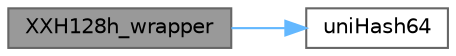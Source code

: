 digraph "XXH128h_wrapper"
{
 // LATEX_PDF_SIZE
  bgcolor="transparent";
  edge [fontname=Helvetica,fontsize=10,labelfontname=Helvetica,labelfontsize=10];
  node [fontname=Helvetica,fontsize=10,shape=box,height=0.2,width=0.4];
  rankdir="LR";
  Node1 [id="Node000001",label="XXH128h_wrapper",height=0.2,width=0.4,color="gray40", fillcolor="grey60", style="filled", fontcolor="black",tooltip=" "];
  Node1 -> Node2 [id="edge2_Node000001_Node000002",color="steelblue1",style="solid",tooltip=" "];
  Node2 [id="Node000002",label="uniHash64",height=0.2,width=0.4,color="grey40", fillcolor="white", style="filled",URL="$collisions_2hashes_8h.html#a152ee9821d9e382e5e6ddbab90867b87",tooltip=" "];
}
